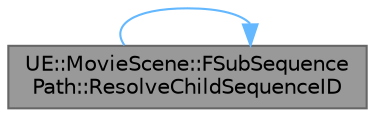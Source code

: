 digraph "UE::MovieScene::FSubSequencePath::ResolveChildSequenceID"
{
 // INTERACTIVE_SVG=YES
 // LATEX_PDF_SIZE
  bgcolor="transparent";
  edge [fontname=Helvetica,fontsize=10,labelfontname=Helvetica,labelfontsize=10];
  node [fontname=Helvetica,fontsize=10,shape=box,height=0.2,width=0.4];
  rankdir="LR";
  Node1 [id="Node000001",label="UE::MovieScene::FSubSequence\lPath::ResolveChildSequenceID",height=0.2,width=0.4,color="gray40", fillcolor="grey60", style="filled", fontcolor="black",tooltip="Remap the specified sequence ID based on the currently evaluating sequence path, to the Root."];
  Node1 -> Node1 [id="edge1_Node000001_Node000001",color="steelblue1",style="solid",tooltip=" "];
}
